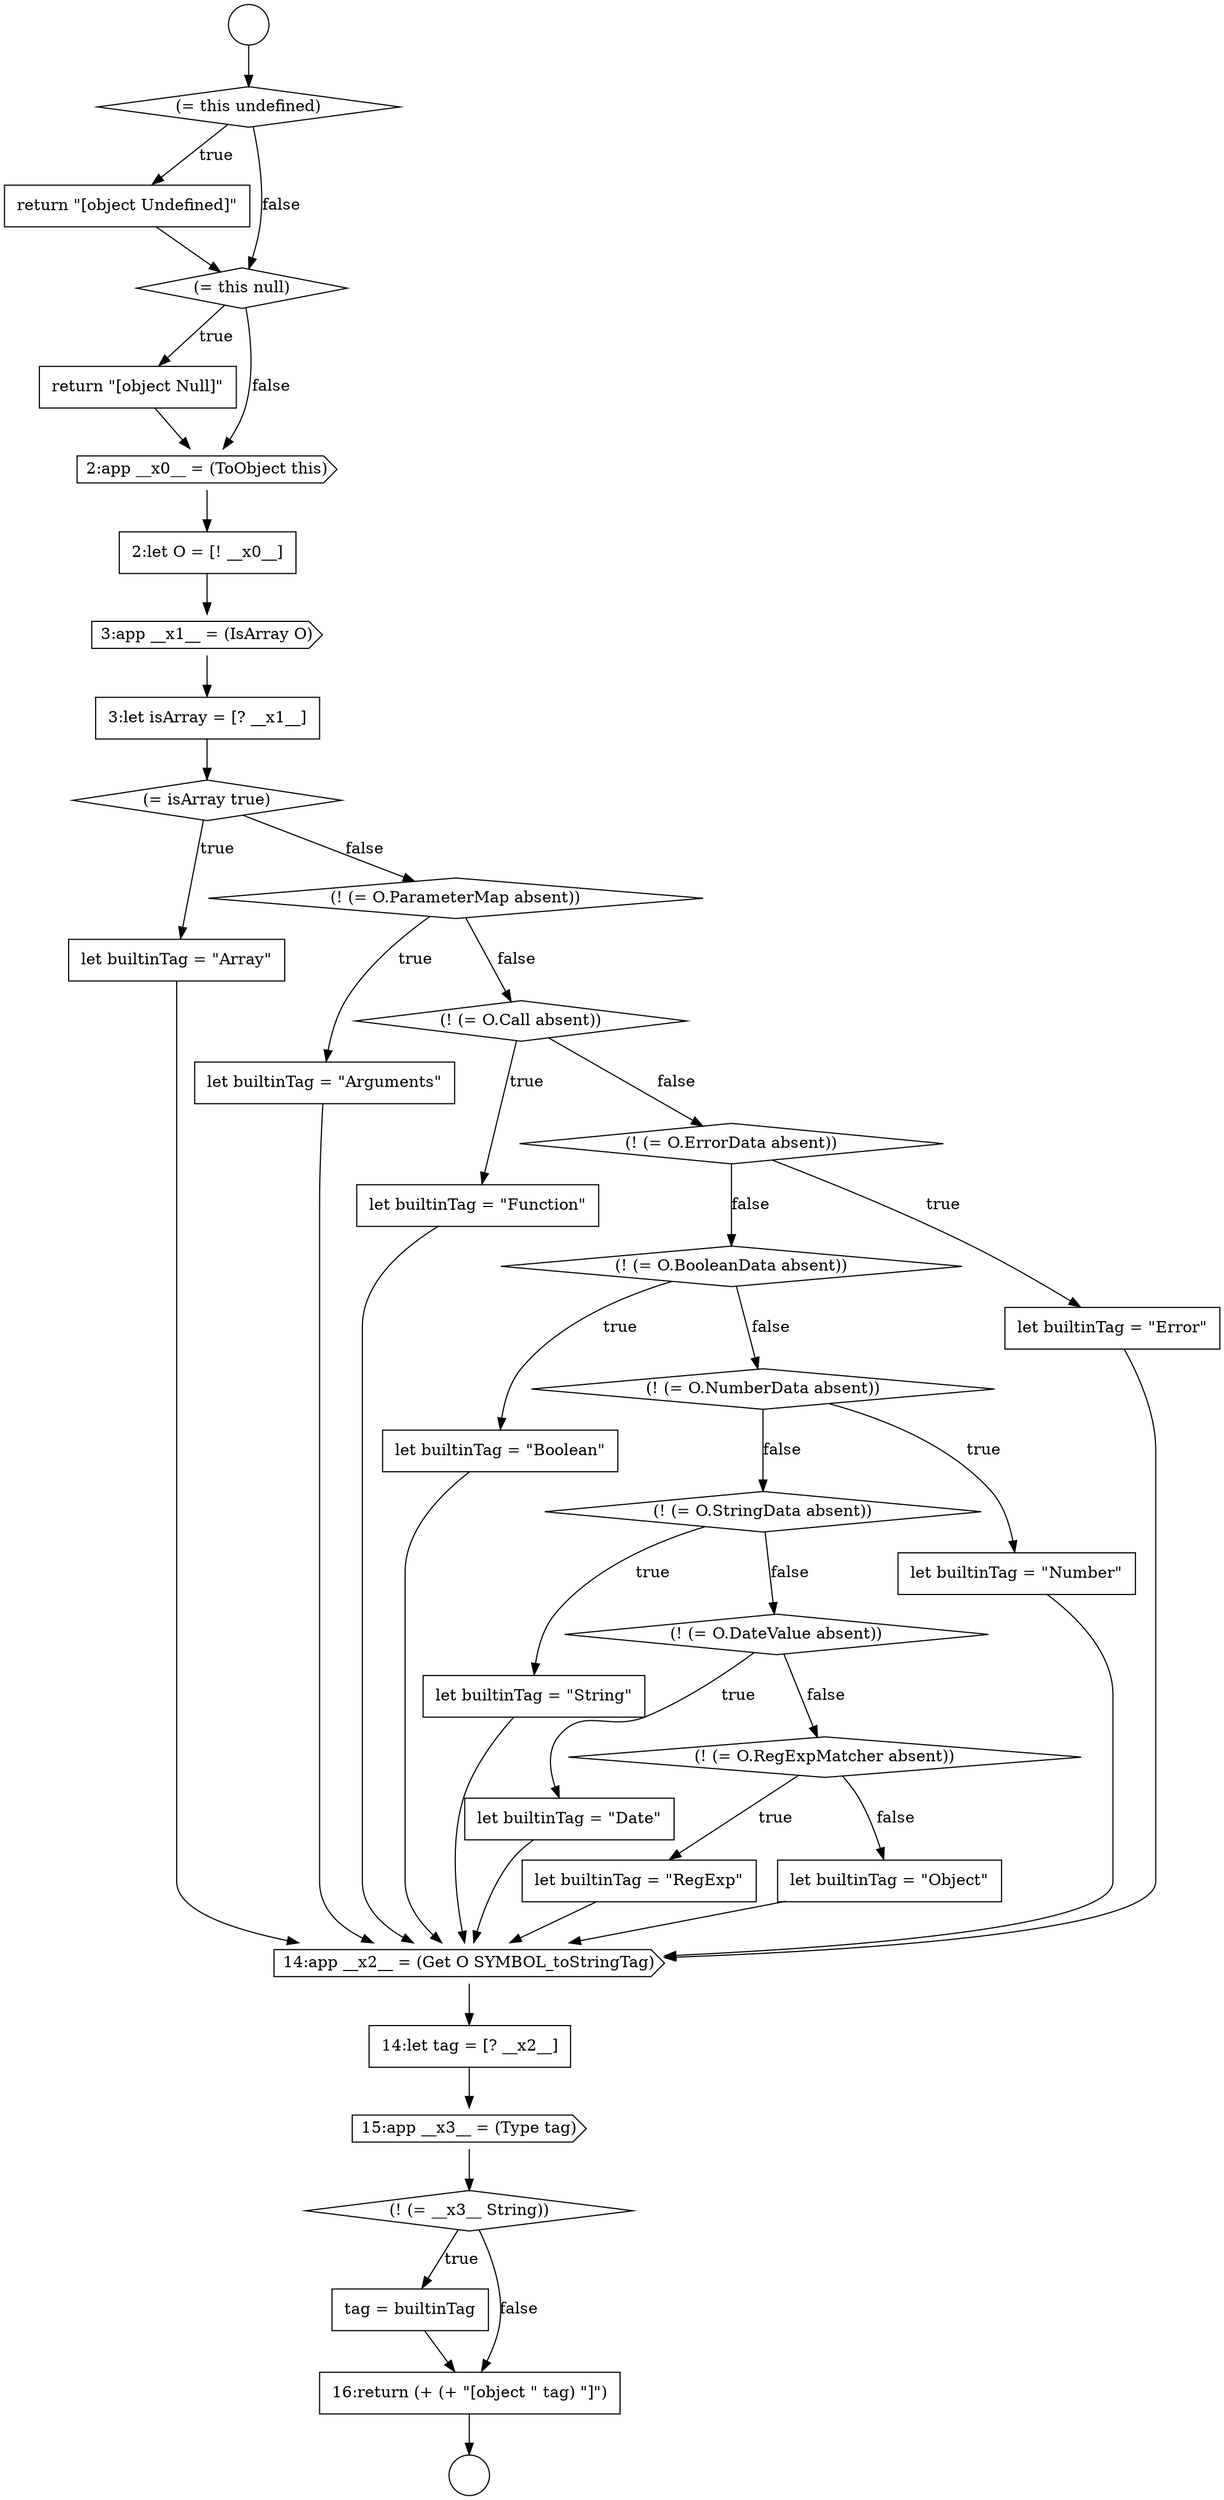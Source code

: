 digraph {
  node12575 [shape=diamond, label=<<font color="black">(! (= O.StringData absent))</font>> color="black" fillcolor="white" style=filled]
  node12578 [shape=none, margin=0, label=<<font color="black">
    <table border="0" cellborder="1" cellspacing="0" cellpadding="10">
      <tr><td align="left">let builtinTag = &quot;Date&quot;</td></tr>
    </table>
  </font>> color="black" fillcolor="white" style=filled]
  node12582 [shape=cds, label=<<font color="black">14:app __x2__ = (Get O SYMBOL_toStringTag)</font>> color="black" fillcolor="white" style=filled]
  node12571 [shape=diamond, label=<<font color="black">(! (= O.BooleanData absent))</font>> color="black" fillcolor="white" style=filled]
  node12558 [shape=none, margin=0, label=<<font color="black">
    <table border="0" cellborder="1" cellspacing="0" cellpadding="10">
      <tr><td align="left">return &quot;[object Null]&quot;</td></tr>
    </table>
  </font>> color="black" fillcolor="white" style=filled]
  node12566 [shape=none, margin=0, label=<<font color="black">
    <table border="0" cellborder="1" cellspacing="0" cellpadding="10">
      <tr><td align="left">let builtinTag = &quot;Arguments&quot;</td></tr>
    </table>
  </font>> color="black" fillcolor="white" style=filled]
  node12584 [shape=cds, label=<<font color="black">15:app __x3__ = (Type tag)</font>> color="black" fillcolor="white" style=filled]
  node12580 [shape=none, margin=0, label=<<font color="black">
    <table border="0" cellborder="1" cellspacing="0" cellpadding="10">
      <tr><td align="left">let builtinTag = &quot;RegExp&quot;</td></tr>
    </table>
  </font>> color="black" fillcolor="white" style=filled]
  node12574 [shape=none, margin=0, label=<<font color="black">
    <table border="0" cellborder="1" cellspacing="0" cellpadding="10">
      <tr><td align="left">let builtinTag = &quot;Number&quot;</td></tr>
    </table>
  </font>> color="black" fillcolor="white" style=filled]
  node12567 [shape=diamond, label=<<font color="black">(! (= O.Call absent))</font>> color="black" fillcolor="white" style=filled]
  node12560 [shape=none, margin=0, label=<<font color="black">
    <table border="0" cellborder="1" cellspacing="0" cellpadding="10">
      <tr><td align="left">2:let O = [! __x0__]</td></tr>
    </table>
  </font>> color="black" fillcolor="white" style=filled]
  node12579 [shape=diamond, label=<<font color="black">(! (= O.RegExpMatcher absent))</font>> color="black" fillcolor="white" style=filled]
  node12564 [shape=none, margin=0, label=<<font color="black">
    <table border="0" cellborder="1" cellspacing="0" cellpadding="10">
      <tr><td align="left">let builtinTag = &quot;Array&quot;</td></tr>
    </table>
  </font>> color="black" fillcolor="white" style=filled]
  node12570 [shape=none, margin=0, label=<<font color="black">
    <table border="0" cellborder="1" cellspacing="0" cellpadding="10">
      <tr><td align="left">let builtinTag = &quot;Error&quot;</td></tr>
    </table>
  </font>> color="black" fillcolor="white" style=filled]
  node12568 [shape=none, margin=0, label=<<font color="black">
    <table border="0" cellborder="1" cellspacing="0" cellpadding="10">
      <tr><td align="left">let builtinTag = &quot;Function&quot;</td></tr>
    </table>
  </font>> color="black" fillcolor="white" style=filled]
  node12585 [shape=diamond, label=<<font color="black">(! (= __x3__ String))</font>> color="black" fillcolor="white" style=filled]
  node12554 [shape=circle label=" " color="black" fillcolor="white" style=filled]
  node12559 [shape=cds, label=<<font color="black">2:app __x0__ = (ToObject this)</font>> color="black" fillcolor="white" style=filled]
  node12586 [shape=none, margin=0, label=<<font color="black">
    <table border="0" cellborder="1" cellspacing="0" cellpadding="10">
      <tr><td align="left">tag = builtinTag</td></tr>
    </table>
  </font>> color="black" fillcolor="white" style=filled]
  node12581 [shape=none, margin=0, label=<<font color="black">
    <table border="0" cellborder="1" cellspacing="0" cellpadding="10">
      <tr><td align="left">let builtinTag = &quot;Object&quot;</td></tr>
    </table>
  </font>> color="black" fillcolor="white" style=filled]
  node12565 [shape=diamond, label=<<font color="black">(! (= O.ParameterMap absent))</font>> color="black" fillcolor="white" style=filled]
  node12561 [shape=cds, label=<<font color="black">3:app __x1__ = (IsArray O)</font>> color="black" fillcolor="white" style=filled]
  node12576 [shape=none, margin=0, label=<<font color="black">
    <table border="0" cellborder="1" cellspacing="0" cellpadding="10">
      <tr><td align="left">let builtinTag = &quot;String&quot;</td></tr>
    </table>
  </font>> color="black" fillcolor="white" style=filled]
  node12577 [shape=diamond, label=<<font color="black">(! (= O.DateValue absent))</font>> color="black" fillcolor="white" style=filled]
  node12553 [shape=circle label=" " color="black" fillcolor="white" style=filled]
  node12572 [shape=none, margin=0, label=<<font color="black">
    <table border="0" cellborder="1" cellspacing="0" cellpadding="10">
      <tr><td align="left">let builtinTag = &quot;Boolean&quot;</td></tr>
    </table>
  </font>> color="black" fillcolor="white" style=filled]
  node12562 [shape=none, margin=0, label=<<font color="black">
    <table border="0" cellborder="1" cellspacing="0" cellpadding="10">
      <tr><td align="left">3:let isArray = [? __x1__]</td></tr>
    </table>
  </font>> color="black" fillcolor="white" style=filled]
  node12587 [shape=none, margin=0, label=<<font color="black">
    <table border="0" cellborder="1" cellspacing="0" cellpadding="10">
      <tr><td align="left">16:return (+ (+ &quot;[object &quot; tag) &quot;]&quot;)</td></tr>
    </table>
  </font>> color="black" fillcolor="white" style=filled]
  node12573 [shape=diamond, label=<<font color="black">(! (= O.NumberData absent))</font>> color="black" fillcolor="white" style=filled]
  node12556 [shape=none, margin=0, label=<<font color="black">
    <table border="0" cellborder="1" cellspacing="0" cellpadding="10">
      <tr><td align="left">return &quot;[object Undefined]&quot;</td></tr>
    </table>
  </font>> color="black" fillcolor="white" style=filled]
  node12557 [shape=diamond, label=<<font color="black">(= this null)</font>> color="black" fillcolor="white" style=filled]
  node12563 [shape=diamond, label=<<font color="black">(= isArray true)</font>> color="black" fillcolor="white" style=filled]
  node12569 [shape=diamond, label=<<font color="black">(! (= O.ErrorData absent))</font>> color="black" fillcolor="white" style=filled]
  node12583 [shape=none, margin=0, label=<<font color="black">
    <table border="0" cellborder="1" cellspacing="0" cellpadding="10">
      <tr><td align="left">14:let tag = [? __x2__]</td></tr>
    </table>
  </font>> color="black" fillcolor="white" style=filled]
  node12555 [shape=diamond, label=<<font color="black">(= this undefined)</font>> color="black" fillcolor="white" style=filled]
  node12557 -> node12558 [label=<<font color="black">true</font>> color="black"]
  node12557 -> node12559 [label=<<font color="black">false</font>> color="black"]
  node12558 -> node12559 [ color="black"]
  node12584 -> node12585 [ color="black"]
  node12563 -> node12564 [label=<<font color="black">true</font>> color="black"]
  node12563 -> node12565 [label=<<font color="black">false</font>> color="black"]
  node12565 -> node12566 [label=<<font color="black">true</font>> color="black"]
  node12565 -> node12567 [label=<<font color="black">false</font>> color="black"]
  node12587 -> node12554 [ color="black"]
  node12583 -> node12584 [ color="black"]
  node12581 -> node12582 [ color="black"]
  node12580 -> node12582 [ color="black"]
  node12573 -> node12574 [label=<<font color="black">true</font>> color="black"]
  node12573 -> node12575 [label=<<font color="black">false</font>> color="black"]
  node12561 -> node12562 [ color="black"]
  node12559 -> node12560 [ color="black"]
  node12562 -> node12563 [ color="black"]
  node12566 -> node12582 [ color="black"]
  node12568 -> node12582 [ color="black"]
  node12556 -> node12557 [ color="black"]
  node12569 -> node12570 [label=<<font color="black">true</font>> color="black"]
  node12569 -> node12571 [label=<<font color="black">false</font>> color="black"]
  node12564 -> node12582 [ color="black"]
  node12585 -> node12586 [label=<<font color="black">true</font>> color="black"]
  node12585 -> node12587 [label=<<font color="black">false</font>> color="black"]
  node12574 -> node12582 [ color="black"]
  node12582 -> node12583 [ color="black"]
  node12575 -> node12576 [label=<<font color="black">true</font>> color="black"]
  node12575 -> node12577 [label=<<font color="black">false</font>> color="black"]
  node12553 -> node12555 [ color="black"]
  node12579 -> node12580 [label=<<font color="black">true</font>> color="black"]
  node12579 -> node12581 [label=<<font color="black">false</font>> color="black"]
  node12578 -> node12582 [ color="black"]
  node12567 -> node12568 [label=<<font color="black">true</font>> color="black"]
  node12567 -> node12569 [label=<<font color="black">false</font>> color="black"]
  node12577 -> node12578 [label=<<font color="black">true</font>> color="black"]
  node12577 -> node12579 [label=<<font color="black">false</font>> color="black"]
  node12570 -> node12582 [ color="black"]
  node12555 -> node12556 [label=<<font color="black">true</font>> color="black"]
  node12555 -> node12557 [label=<<font color="black">false</font>> color="black"]
  node12571 -> node12572 [label=<<font color="black">true</font>> color="black"]
  node12571 -> node12573 [label=<<font color="black">false</font>> color="black"]
  node12576 -> node12582 [ color="black"]
  node12586 -> node12587 [ color="black"]
  node12560 -> node12561 [ color="black"]
  node12572 -> node12582 [ color="black"]
}
